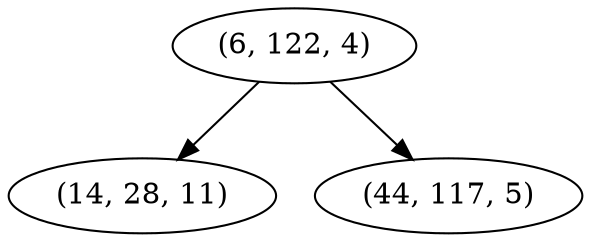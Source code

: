 digraph tree {
    "(6, 122, 4)";
    "(14, 28, 11)";
    "(44, 117, 5)";
    "(6, 122, 4)" -> "(14, 28, 11)";
    "(6, 122, 4)" -> "(44, 117, 5)";
}
